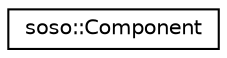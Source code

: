 digraph "그래픽컬한 클래스 계통도"
{
 // LATEX_PDF_SIZE
  edge [fontname="Helvetica",fontsize="10",labelfontname="Helvetica",labelfontsize="10"];
  node [fontname="Helvetica",fontsize="10",shape=record];
  rankdir="LR";
  Node0 [label="soso::Component",height=0.2,width=0.4,color="black", fillcolor="white", style="filled",URL="$classsoso_1_1Component.html",tooltip="컴포넌트 구성 요소 Class"];
}
